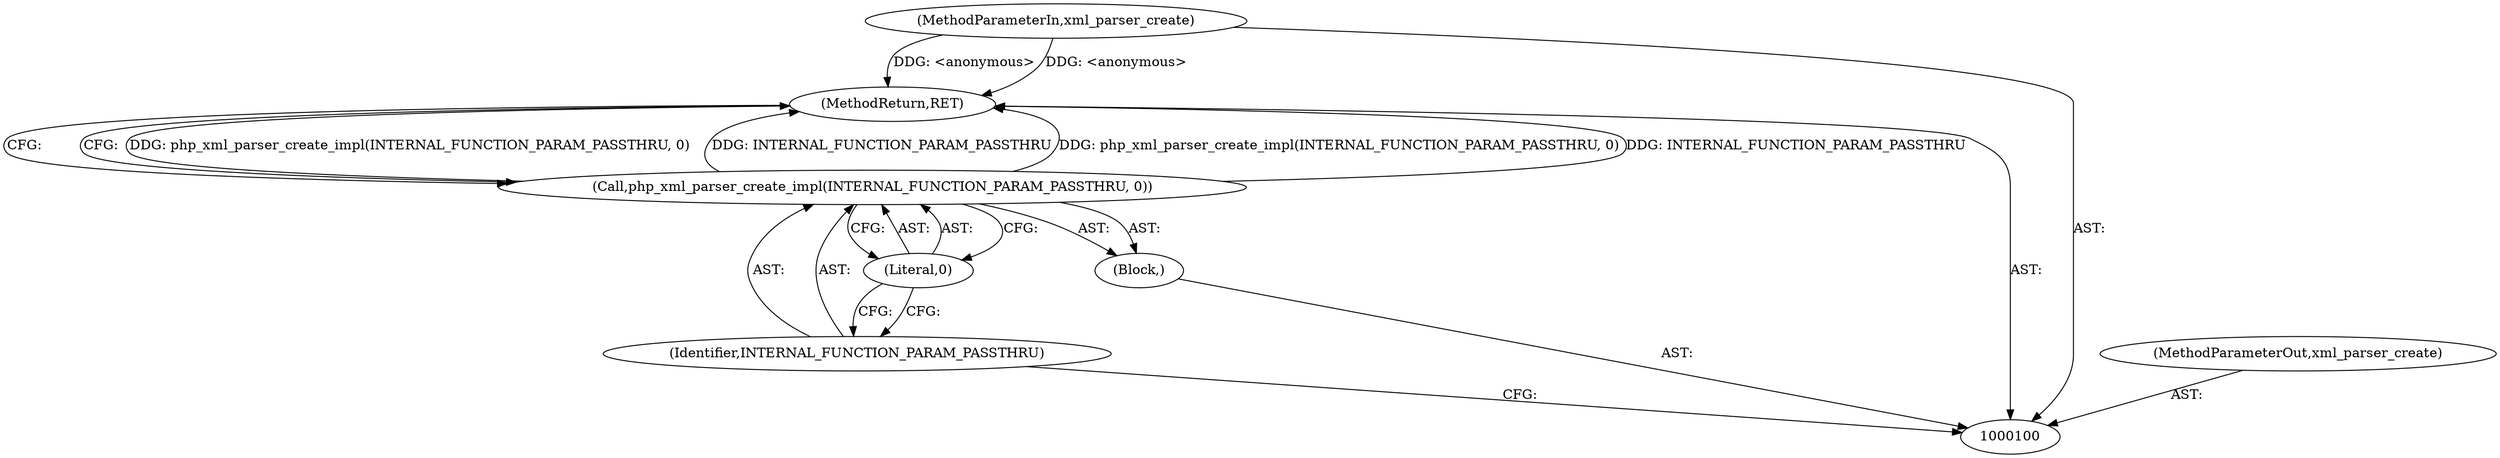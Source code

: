digraph "0_php_dccda88f27a084bcbbb30198ace12b4e7ae961cc" {
"1000106" [label="(MethodReturn,RET)"];
"1000101" [label="(MethodParameterIn,xml_parser_create)"];
"1000117" [label="(MethodParameterOut,xml_parser_create)"];
"1000102" [label="(Block,)"];
"1000104" [label="(Identifier,INTERNAL_FUNCTION_PARAM_PASSTHRU)"];
"1000105" [label="(Literal,0)"];
"1000103" [label="(Call,php_xml_parser_create_impl(INTERNAL_FUNCTION_PARAM_PASSTHRU, 0))"];
"1000106" -> "1000100"  [label="AST: "];
"1000106" -> "1000103"  [label="CFG: "];
"1000103" -> "1000106"  [label="DDG: php_xml_parser_create_impl(INTERNAL_FUNCTION_PARAM_PASSTHRU, 0)"];
"1000103" -> "1000106"  [label="DDG: INTERNAL_FUNCTION_PARAM_PASSTHRU"];
"1000101" -> "1000106"  [label="DDG: <anonymous>"];
"1000101" -> "1000100"  [label="AST: "];
"1000101" -> "1000106"  [label="DDG: <anonymous>"];
"1000117" -> "1000100"  [label="AST: "];
"1000102" -> "1000100"  [label="AST: "];
"1000103" -> "1000102"  [label="AST: "];
"1000104" -> "1000103"  [label="AST: "];
"1000104" -> "1000100"  [label="CFG: "];
"1000105" -> "1000104"  [label="CFG: "];
"1000105" -> "1000103"  [label="AST: "];
"1000105" -> "1000104"  [label="CFG: "];
"1000103" -> "1000105"  [label="CFG: "];
"1000103" -> "1000102"  [label="AST: "];
"1000103" -> "1000105"  [label="CFG: "];
"1000104" -> "1000103"  [label="AST: "];
"1000105" -> "1000103"  [label="AST: "];
"1000106" -> "1000103"  [label="CFG: "];
"1000103" -> "1000106"  [label="DDG: php_xml_parser_create_impl(INTERNAL_FUNCTION_PARAM_PASSTHRU, 0)"];
"1000103" -> "1000106"  [label="DDG: INTERNAL_FUNCTION_PARAM_PASSTHRU"];
}
